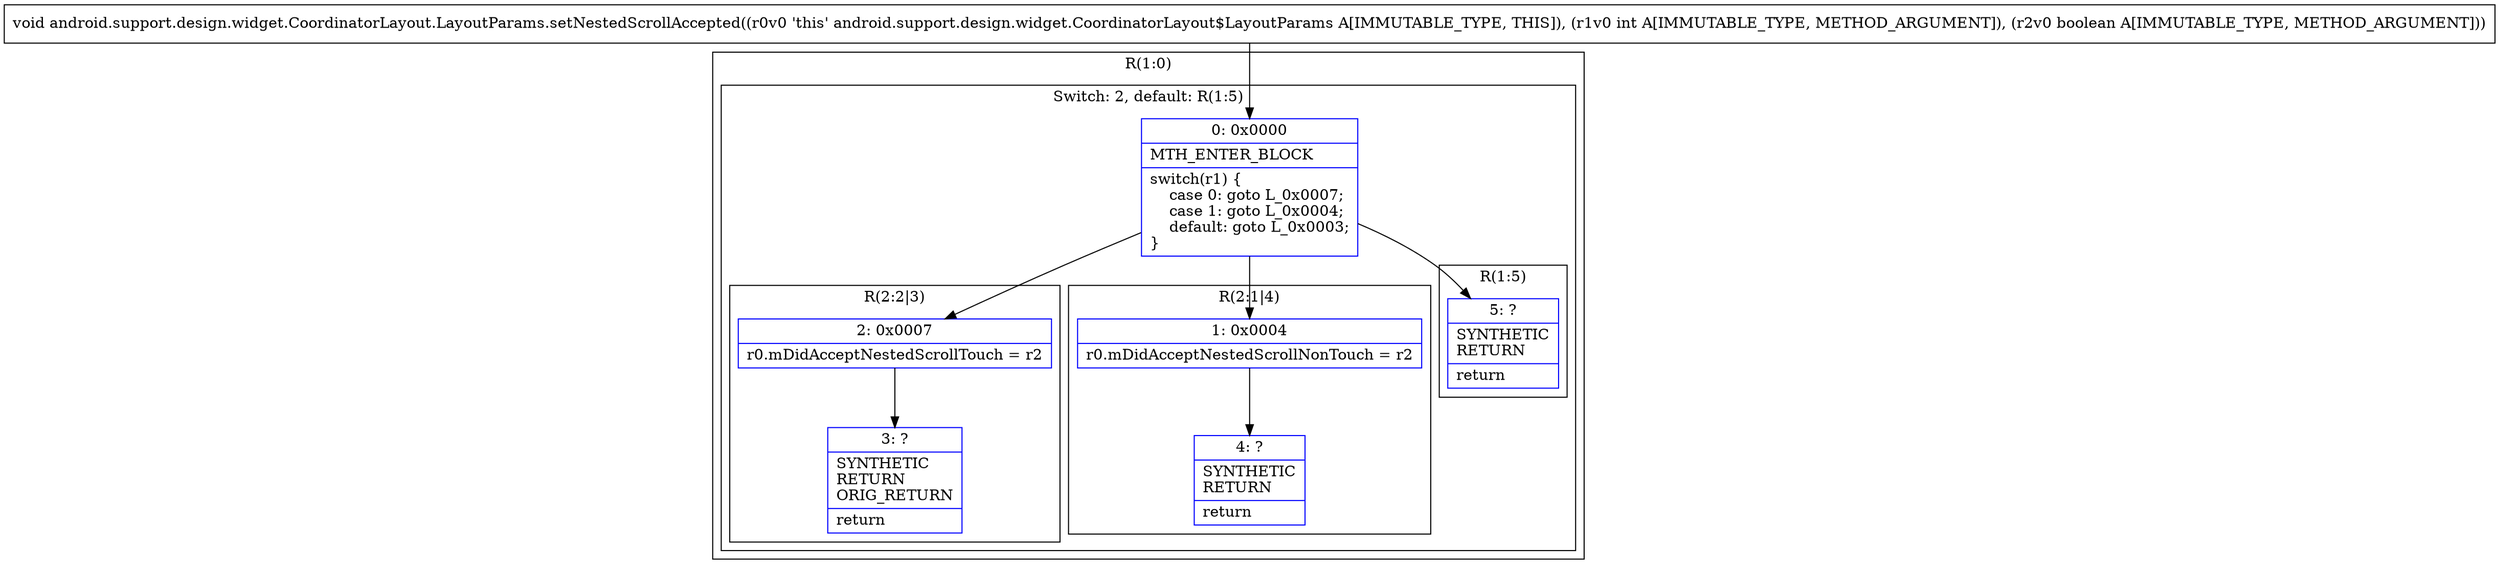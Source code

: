 digraph "CFG forandroid.support.design.widget.CoordinatorLayout.LayoutParams.setNestedScrollAccepted(IZ)V" {
subgraph cluster_Region_752362964 {
label = "R(1:0)";
node [shape=record,color=blue];
subgraph cluster_SwitchRegion_1093247856 {
label = "Switch: 2, default: R(1:5)";
node [shape=record,color=blue];
Node_0 [shape=record,label="{0\:\ 0x0000|MTH_ENTER_BLOCK\l|switch(r1) \{\l    case 0: goto L_0x0007;\l    case 1: goto L_0x0004;\l    default: goto L_0x0003;\l\}\l}"];
subgraph cluster_Region_84791725 {
label = "R(2:2|3)";
node [shape=record,color=blue];
Node_2 [shape=record,label="{2\:\ 0x0007|r0.mDidAcceptNestedScrollTouch = r2\l}"];
Node_3 [shape=record,label="{3\:\ ?|SYNTHETIC\lRETURN\lORIG_RETURN\l|return\l}"];
}
subgraph cluster_Region_90067248 {
label = "R(2:1|4)";
node [shape=record,color=blue];
Node_1 [shape=record,label="{1\:\ 0x0004|r0.mDidAcceptNestedScrollNonTouch = r2\l}"];
Node_4 [shape=record,label="{4\:\ ?|SYNTHETIC\lRETURN\l|return\l}"];
}
subgraph cluster_Region_1757754058 {
label = "R(1:5)";
node [shape=record,color=blue];
Node_5 [shape=record,label="{5\:\ ?|SYNTHETIC\lRETURN\l|return\l}"];
}
}
}
MethodNode[shape=record,label="{void android.support.design.widget.CoordinatorLayout.LayoutParams.setNestedScrollAccepted((r0v0 'this' android.support.design.widget.CoordinatorLayout$LayoutParams A[IMMUTABLE_TYPE, THIS]), (r1v0 int A[IMMUTABLE_TYPE, METHOD_ARGUMENT]), (r2v0 boolean A[IMMUTABLE_TYPE, METHOD_ARGUMENT])) }"];
MethodNode -> Node_0;
Node_0 -> Node_1;
Node_0 -> Node_2;
Node_0 -> Node_5;
Node_2 -> Node_3;
Node_1 -> Node_4;
}

